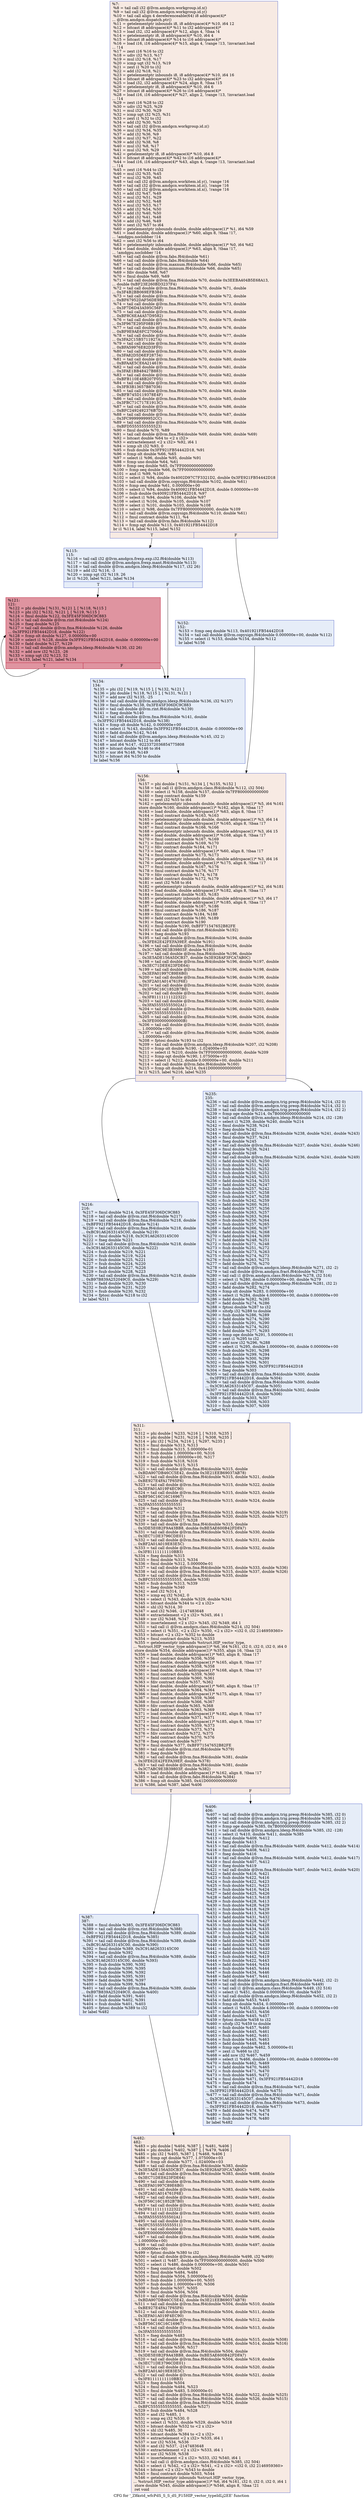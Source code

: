 digraph "CFG for '_Z8kstd_wfcPdS_S_S_dS_P15HIP_vector_typeIdLj2EE' function" {
	label="CFG for '_Z8kstd_wfcPdS_S_S_dS_P15HIP_vector_typeIdLj2EE' function";

	Node0x4628ff0 [shape=record,color="#3d50c3ff", style=filled, fillcolor="#eed0c070",label="{%7:\l  %8 = tail call i32 @llvm.amdgcn.workgroup.id.x()\l  %9 = tail call i32 @llvm.amdgcn.workgroup.id.y()\l  %10 = tail call align 4 dereferenceable(64) i8 addrspace(4)*\l... @llvm.amdgcn.dispatch.ptr()\l  %11 = getelementptr inbounds i8, i8 addrspace(4)* %10, i64 12\l  %12 = bitcast i8 addrspace(4)* %11 to i32 addrspace(4)*\l  %13 = load i32, i32 addrspace(4)* %12, align 4, !tbaa !4\l  %14 = getelementptr i8, i8 addrspace(4)* %10, i64 4\l  %15 = bitcast i8 addrspace(4)* %14 to i16 addrspace(4)*\l  %16 = load i16, i16 addrspace(4)* %15, align 4, !range !13, !invariant.load\l... !14\l  %17 = zext i16 %16 to i32\l  %18 = udiv i32 %13, %17\l  %19 = mul i32 %18, %17\l  %20 = icmp ugt i32 %13, %19\l  %21 = zext i1 %20 to i32\l  %22 = add i32 %18, %21\l  %23 = getelementptr inbounds i8, i8 addrspace(4)* %10, i64 16\l  %24 = bitcast i8 addrspace(4)* %23 to i32 addrspace(4)*\l  %25 = load i32, i32 addrspace(4)* %24, align 8, !tbaa !15\l  %26 = getelementptr i8, i8 addrspace(4)* %10, i64 6\l  %27 = bitcast i8 addrspace(4)* %26 to i16 addrspace(4)*\l  %28 = load i16, i16 addrspace(4)* %27, align 2, !range !13, !invariant.load\l... !14\l  %29 = zext i16 %28 to i32\l  %30 = udiv i32 %25, %29\l  %31 = mul i32 %30, %29\l  %32 = icmp ugt i32 %25, %31\l  %33 = zext i1 %32 to i32\l  %34 = add i32 %30, %33\l  %35 = tail call i32 @llvm.amdgcn.workgroup.id.z()\l  %36 = mul i32 %34, %35\l  %37 = add i32 %36, %9\l  %38 = mul i32 %37, %22\l  %39 = add i32 %38, %8\l  %40 = mul i32 %8, %17\l  %41 = mul i32 %9, %29\l  %42 = getelementptr i8, i8 addrspace(4)* %10, i64 8\l  %43 = bitcast i8 addrspace(4)* %42 to i16 addrspace(4)*\l  %44 = load i16, i16 addrspace(4)* %43, align 4, !range !13, !invariant.load\l... !14\l  %45 = zext i16 %44 to i32\l  %46 = mul i32 %35, %45\l  %47 = mul i32 %39, %45\l  %48 = tail call i32 @llvm.amdgcn.workitem.id.y(), !range !16\l  %49 = tail call i32 @llvm.amdgcn.workitem.id.z(), !range !16\l  %50 = tail call i32 @llvm.amdgcn.workitem.id.x(), !range !16\l  %51 = add i32 %47, %49\l  %52 = mul i32 %51, %29\l  %53 = add i32 %52, %48\l  %54 = mul i32 %53, %17\l  %55 = add i32 %54, %50\l  %56 = add i32 %40, %50\l  %57 = add i32 %41, %48\l  %58 = add i32 %46, %49\l  %59 = sext i32 %57 to i64\l  %60 = getelementptr inbounds double, double addrspace(1)* %1, i64 %59\l  %61 = load double, double addrspace(1)* %60, align 8, !tbaa !17,\l... !amdgpu.noclobber !14\l  %62 = sext i32 %56 to i64\l  %63 = getelementptr inbounds double, double addrspace(1)* %0, i64 %62\l  %64 = load double, double addrspace(1)* %63, align 8, !tbaa !17,\l... !amdgpu.noclobber !14\l  %65 = tail call double @llvm.fabs.f64(double %61)\l  %66 = tail call double @llvm.fabs.f64(double %64)\l  %67 = tail call double @llvm.maxnum.f64(double %66, double %65)\l  %68 = tail call double @llvm.minnum.f64(double %66, double %65)\l  %69 = fdiv double %68, %67\l  %70 = fmul double %69, %69\l  %71 = tail call double @llvm.fma.f64(double %70, double 0x3EEBA404B5E68A13,\l... double 0xBF23E260BD3237F4)\l  %72 = tail call double @llvm.fma.f64(double %70, double %71, double\l... 0x3F4B2BB069EFB384)\l  %73 = tail call double @llvm.fma.f64(double %70, double %72, double\l... 0xBF67952DAF56DE9B)\l  %74 = tail call double @llvm.fma.f64(double %70, double %73, double\l... 0x3F7D6D43A595C56F)\l  %75 = tail call double @llvm.fma.f64(double %70, double %74, double\l... 0xBF8C6EA4A57D9582)\l  %76 = tail call double @llvm.fma.f64(double %70, double %75, double\l... 0x3F967E295F08B19F)\l  %77 = tail call double @llvm.fma.f64(double %70, double %76, double\l... 0xBF9E9AE6FC27006A)\l  %78 = tail call double @llvm.fma.f64(double %70, double %77, double\l... 0x3FA2C15B5711927A)\l  %79 = tail call double @llvm.fma.f64(double %70, double %78, double\l... 0xBFA59976E82D3FF0)\l  %80 = tail call double @llvm.fma.f64(double %70, double %79, double\l... 0x3FA82D5D6EF28734)\l  %81 = tail call double @llvm.fma.f64(double %70, double %80, double\l... 0xBFAAE5CE6A214619)\l  %82 = tail call double @llvm.fma.f64(double %70, double %81, double\l... 0x3FAE1BB48427B883)\l  %83 = tail call double @llvm.fma.f64(double %70, double %82, double\l... 0xBFB110E48B207F05)\l  %84 = tail call double @llvm.fma.f64(double %70, double %83, double\l... 0x3FB3B13657B87036)\l  %85 = tail call double @llvm.fma.f64(double %70, double %84, double\l... 0xBFB745D119378E4F)\l  %86 = tail call double @llvm.fma.f64(double %70, double %85, double\l... 0x3FBC71C717E1913C)\l  %87 = tail call double @llvm.fma.f64(double %70, double %86, double\l... 0xBFC2492492376B7D)\l  %88 = tail call double @llvm.fma.f64(double %70, double %87, double\l... 0x3FC99999999952CC)\l  %89 = tail call double @llvm.fma.f64(double %70, double %88, double\l... 0xBFD5555555555523)\l  %90 = fmul double %70, %89\l  %91 = tail call double @llvm.fma.f64(double %69, double %90, double %69)\l  %92 = bitcast double %64 to \<2 x i32\>\l  %93 = extractelement \<2 x i32\> %92, i64 1\l  %94 = icmp slt i32 %93, 0\l  %95 = fsub double 0x3FF921FB54442D18, %91\l  %96 = fcmp olt double %66, %65\l  %97 = select i1 %96, double %95, double %91\l  %98 = fcmp uno double %64, %61\l  %99 = fcmp oeq double %65, 0x7FF0000000000000\l  %100 = fcmp oeq double %66, 0x7FF0000000000000\l  %101 = and i1 %99, %100\l  %102 = select i1 %94, double 0x4002D97C7F3321D2, double 0x3FE921FB54442D18\l  %103 = tail call double @llvm.copysign.f64(double %102, double %61)\l  %104 = fcmp oeq double %61, 0.000000e+00\l  %105 = select i1 %94, double 0x400921FB54442D18, double 0.000000e+00\l  %106 = fsub double 0x400921FB54442D18, %97\l  %107 = select i1 %94, double %106, double %97\l  %108 = select i1 %104, double %105, double %107\l  %109 = select i1 %101, double %103, double %108\l  %110 = select i1 %98, double 0x7FF8000000000000, double %109\l  %111 = tail call double @llvm.copysign.f64(double %110, double %61)\l  %112 = fmul contract double %111, %4\l  %113 = tail call double @llvm.fabs.f64(double %112)\l  %114 = fcmp ogt double %113, 0x401921FB54442D18\l  br i1 %114, label %115, label %152\l|{<s0>T|<s1>F}}"];
	Node0x4628ff0:s0 -> Node0x4634100;
	Node0x4628ff0:s1 -> Node0x4634190;
	Node0x4634100 [shape=record,color="#3d50c3ff", style=filled, fillcolor="#c7d7f070",label="{%115:\l115:                                              \l  %116 = tail call i32 @llvm.amdgcn.frexp.exp.i32.f64(double %113)\l  %117 = tail call double @llvm.amdgcn.frexp.mant.f64(double %113)\l  %118 = tail call double @llvm.amdgcn.ldexp.f64(double %117, i32 26)\l  %119 = add i32 %116, -3\l  %120 = icmp sgt i32 %119, 26\l  br i1 %120, label %121, label %134\l|{<s0>T|<s1>F}}"];
	Node0x4634100:s0 -> Node0x4634a60;
	Node0x4634100:s1 -> Node0x4634af0;
	Node0x4634a60 [shape=record,color="#b70d28ff", style=filled, fillcolor="#b70d2870",label="{%121:\l121:                                              \l  %122 = phi double [ %131, %121 ], [ %118, %115 ]\l  %123 = phi i32 [ %132, %121 ], [ %119, %115 ]\l  %124 = fmul double %122, 0x3FE45F306DC9C883\l  %125 = tail call double @llvm.rint.f64(double %124)\l  %126 = fneg double %125\l  %127 = tail call double @llvm.fma.f64(double %126, double\l... 0x3FF921FB54442D18, double %122)\l  %128 = fcmp olt double %127, 0.000000e+00\l  %129 = select i1 %128, double 0x3FF921FB54442D18, double -0.000000e+00\l  %130 = fadd double %127, %129\l  %131 = tail call double @llvm.amdgcn.ldexp.f64(double %130, i32 26)\l  %132 = add nsw i32 %123, -26\l  %133 = icmp ugt i32 %123, 52\l  br i1 %133, label %121, label %134\l|{<s0>T|<s1>F}}"];
	Node0x4634a60:s0 -> Node0x4634a60;
	Node0x4634a60:s1 -> Node0x4634af0;
	Node0x4634af0 [shape=record,color="#3d50c3ff", style=filled, fillcolor="#c7d7f070",label="{%134:\l134:                                              \l  %135 = phi i32 [ %119, %115 ], [ %132, %121 ]\l  %136 = phi double [ %118, %115 ], [ %131, %121 ]\l  %137 = add nsw i32 %135, -25\l  %138 = tail call double @llvm.amdgcn.ldexp.f64(double %136, i32 %137)\l  %139 = fmul double %138, 0x3FE45F306DC9C883\l  %140 = tail call double @llvm.rint.f64(double %139)\l  %141 = fneg double %140\l  %142 = tail call double @llvm.fma.f64(double %141, double\l... 0x3FF921FB54442D18, double %138)\l  %143 = fcmp olt double %142, 0.000000e+00\l  %144 = select i1 %143, double 0x3FF921FB54442D18, double -0.000000e+00\l  %145 = fadd double %142, %144\l  %146 = tail call double @llvm.amdgcn.ldexp.f64(double %145, i32 2)\l  %147 = bitcast double %112 to i64\l  %148 = and i64 %147, -9223372036854775808\l  %149 = bitcast double %146 to i64\l  %150 = xor i64 %148, %149\l  %151 = bitcast i64 %150 to double\l  br label %156\l}"];
	Node0x4634af0 -> Node0x4636850;
	Node0x4634190 [shape=record,color="#3d50c3ff", style=filled, fillcolor="#c7d7f070",label="{%152:\l152:                                              \l  %153 = fcmp oeq double %113, 0x401921FB54442D18\l  %154 = tail call double @llvm.copysign.f64(double 0.000000e+00, double %112)\l  %155 = select i1 %153, double %154, double %112\l  br label %156\l}"];
	Node0x4634190 -> Node0x4636850;
	Node0x4636850 [shape=record,color="#3d50c3ff", style=filled, fillcolor="#eed0c070",label="{%156:\l156:                                              \l  %157 = phi double [ %151, %134 ], [ %155, %152 ]\l  %158 = tail call i1 @llvm.amdgcn.class.f64(double %112, i32 504)\l  %159 = select i1 %158, double %157, double 0x7FF8000000000000\l  %160 = fneg contract double %159\l  %161 = sext i32 %55 to i64\l  %162 = getelementptr inbounds double, double addrspace(1)* %5, i64 %161\l  store double %160, double addrspace(1)* %162, align 8, !tbaa !17\l  %163 = load double, double addrspace(1)* %63, align 8, !tbaa !17\l  %164 = fmul contract double %163, %163\l  %165 = getelementptr inbounds double, double addrspace(1)* %3, i64 14\l  %166 = load double, double addrspace(1)* %165, align 8, !tbaa !17\l  %167 = fmul contract double %166, %166\l  %168 = getelementptr inbounds double, double addrspace(1)* %3, i64 15\l  %169 = load double, double addrspace(1)* %168, align 8, !tbaa !17\l  %170 = fmul contract double %167, %169\l  %171 = fmul contract double %169, %170\l  %172 = fdiv contract double %164, %171\l  %173 = load double, double addrspace(1)* %60, align 8, !tbaa !17\l  %174 = fmul contract double %173, %173\l  %175 = getelementptr inbounds double, double addrspace(1)* %3, i64 16\l  %176 = load double, double addrspace(1)* %175, align 8, !tbaa !17\l  %177 = fmul contract double %167, %176\l  %178 = fmul contract double %176, %177\l  %179 = fdiv contract double %174, %178\l  %180 = fadd contract double %172, %179\l  %181 = sext i32 %58 to i64\l  %182 = getelementptr inbounds double, double addrspace(1)* %2, i64 %181\l  %183 = load double, double addrspace(1)* %182, align 8, !tbaa !17\l  %184 = fmul contract double %183, %183\l  %185 = getelementptr inbounds double, double addrspace(1)* %3, i64 17\l  %186 = load double, double addrspace(1)* %185, align 8, !tbaa !17\l  %187 = fmul contract double %167, %186\l  %188 = fmul contract double %186, %187\l  %189 = fdiv contract double %184, %188\l  %190 = fadd contract double %180, %189\l  %191 = fneg contract double %190\l  %192 = fmul double %190, 0xBFF71547652B82FE\l  %193 = tail call double @llvm.rint.f64(double %192)\l  %194 = fneg double %193\l  %195 = tail call double @llvm.fma.f64(double %194, double\l... 0x3FE62E42FEFA39EF, double %191)\l  %196 = tail call double @llvm.fma.f64(double %194, double\l... 0x3C7ABC9E3B39803F, double %195)\l  %197 = tail call double @llvm.fma.f64(double %196, double\l... 0x3E5ADE156A5DCB37, double 0x3E928AF3FCA7AB0C)\l  %198 = tail call double @llvm.fma.f64(double %196, double %197, double\l... 0x3EC71DEE623FDE64)\l  %199 = tail call double @llvm.fma.f64(double %196, double %198, double\l... 0x3EFA01997C89E6B0)\l  %200 = tail call double @llvm.fma.f64(double %196, double %199, double\l... 0x3F2A01A014761F6E)\l  %201 = tail call double @llvm.fma.f64(double %196, double %200, double\l... 0x3F56C16C1852B7B0)\l  %202 = tail call double @llvm.fma.f64(double %196, double %201, double\l... 0x3F81111111122322)\l  %203 = tail call double @llvm.fma.f64(double %196, double %202, double\l... 0x3FA55555555502A1)\l  %204 = tail call double @llvm.fma.f64(double %196, double %203, double\l... 0x3FC5555555555511)\l  %205 = tail call double @llvm.fma.f64(double %196, double %204, double\l... 0x3FE000000000000B)\l  %206 = tail call double @llvm.fma.f64(double %196, double %205, double\l... 1.000000e+00)\l  %207 = tail call double @llvm.fma.f64(double %196, double %206, double\l... 1.000000e+00)\l  %208 = fptosi double %193 to i32\l  %209 = tail call double @llvm.amdgcn.ldexp.f64(double %207, i32 %208)\l  %210 = fcmp olt double %190, -1.024000e+03\l  %211 = select i1 %210, double 0x7FF0000000000000, double %209\l  %212 = fcmp ogt double %190, 1.075000e+03\l  %213 = select i1 %212, double 0.000000e+00, double %211\l  %214 = tail call double @llvm.fabs.f64(double %160)\l  %215 = fcmp olt double %214, 0x41D0000000000000\l  br i1 %215, label %216, label %235\l|{<s0>T|<s1>F}}"];
	Node0x4636850:s0 -> Node0x4639c10;
	Node0x4636850:s1 -> Node0x4639ca0;
	Node0x4639c10 [shape=record,color="#3d50c3ff", style=filled, fillcolor="#c7d7f070",label="{%216:\l216:                                              \l  %217 = fmul double %214, 0x3FE45F306DC9C883\l  %218 = tail call double @llvm.rint.f64(double %217)\l  %219 = tail call double @llvm.fma.f64(double %218, double\l... 0xBFF921FB54442D18, double %214)\l  %220 = tail call double @llvm.fma.f64(double %218, double\l... 0xBC91A62633145C00, double %219)\l  %221 = fmul double %218, 0x3C91A62633145C00\l  %222 = fneg double %221\l  %223 = tail call double @llvm.fma.f64(double %218, double\l... 0x3C91A62633145C00, double %222)\l  %224 = fsub double %219, %221\l  %225 = fsub double %219, %224\l  %226 = fsub double %225, %221\l  %227 = fsub double %224, %220\l  %228 = fadd double %227, %226\l  %229 = fsub double %228, %223\l  %230 = tail call double @llvm.fma.f64(double %218, double\l... 0xB97B839A252049C0, double %229)\l  %231 = fadd double %220, %230\l  %232 = fsub double %231, %220\l  %233 = fsub double %230, %232\l  %234 = fptosi double %218 to i32\l  br label %311\l}"];
	Node0x4639c10 -> Node0x463b590;
	Node0x4639ca0 [shape=record,color="#3d50c3ff", style=filled, fillcolor="#c7d7f070",label="{%235:\l235:                                              \l  %236 = tail call double @llvm.amdgcn.trig.preop.f64(double %214, i32 0)\l  %237 = tail call double @llvm.amdgcn.trig.preop.f64(double %214, i32 1)\l  %238 = tail call double @llvm.amdgcn.trig.preop.f64(double %214, i32 2)\l  %239 = fcmp oge double %214, 0x7B00000000000000\l  %240 = tail call double @llvm.amdgcn.ldexp.f64(double %214, i32 -128)\l  %241 = select i1 %239, double %240, double %214\l  %242 = fmul double %238, %241\l  %243 = fneg double %242\l  %244 = tail call double @llvm.fma.f64(double %238, double %241, double %243)\l  %245 = fmul double %237, %241\l  %246 = fneg double %245\l  %247 = tail call double @llvm.fma.f64(double %237, double %241, double %246)\l  %248 = fmul double %236, %241\l  %249 = fneg double %248\l  %250 = tail call double @llvm.fma.f64(double %236, double %241, double %249)\l  %251 = fadd double %245, %250\l  %252 = fsub double %251, %245\l  %253 = fsub double %251, %252\l  %254 = fsub double %250, %252\l  %255 = fsub double %245, %253\l  %256 = fadd double %254, %255\l  %257 = fadd double %242, %247\l  %258 = fsub double %257, %242\l  %259 = fsub double %257, %258\l  %260 = fsub double %247, %258\l  %261 = fsub double %242, %259\l  %262 = fadd double %260, %261\l  %263 = fadd double %257, %256\l  %264 = fsub double %263, %257\l  %265 = fsub double %263, %264\l  %266 = fsub double %256, %264\l  %267 = fsub double %257, %265\l  %268 = fadd double %266, %267\l  %269 = fadd double %262, %268\l  %270 = fadd double %244, %269\l  %271 = fadd double %248, %251\l  %272 = fsub double %271, %248\l  %273 = fsub double %251, %272\l  %274 = fadd double %273, %263\l  %275 = fsub double %274, %273\l  %276 = fsub double %263, %275\l  %277 = fadd double %276, %270\l  %278 = tail call double @llvm.amdgcn.ldexp.f64(double %271, i32 -2)\l  %279 = tail call double @llvm.amdgcn.fract.f64(double %278)\l  %280 = tail call i1 @llvm.amdgcn.class.f64(double %278, i32 516)\l  %281 = select i1 %280, double 0.000000e+00, double %279\l  %282 = tail call double @llvm.amdgcn.ldexp.f64(double %281, i32 2)\l  %283 = fadd double %282, %274\l  %284 = fcmp olt double %283, 0.000000e+00\l  %285 = select i1 %284, double 4.000000e+00, double 0.000000e+00\l  %286 = fadd double %282, %285\l  %287 = fadd double %274, %286\l  %288 = fptosi double %287 to i32\l  %289 = sitofp i32 %288 to double\l  %290 = fsub double %286, %289\l  %291 = fadd double %274, %290\l  %292 = fsub double %291, %290\l  %293 = fsub double %274, %292\l  %294 = fadd double %277, %293\l  %295 = fcmp oge double %291, 5.000000e-01\l  %296 = zext i1 %295 to i32\l  %297 = add nsw i32 %296, %288\l  %298 = select i1 %295, double 1.000000e+00, double 0.000000e+00\l  %299 = fsub double %291, %298\l  %300 = fadd double %299, %294\l  %301 = fsub double %300, %299\l  %302 = fsub double %294, %301\l  %303 = fmul double %300, 0x3FF921FB54442D18\l  %304 = fneg double %303\l  %305 = tail call double @llvm.fma.f64(double %300, double\l... 0x3FF921FB54442D18, double %304)\l  %306 = tail call double @llvm.fma.f64(double %300, double\l... 0x3C91A62633145C07, double %305)\l  %307 = tail call double @llvm.fma.f64(double %302, double\l... 0x3FF921FB54442D18, double %306)\l  %308 = fadd double %303, %307\l  %309 = fsub double %308, %303\l  %310 = fsub double %307, %309\l  br label %311\l}"];
	Node0x4639ca0 -> Node0x463b590;
	Node0x463b590 [shape=record,color="#3d50c3ff", style=filled, fillcolor="#eed0c070",label="{%311:\l311:                                              \l  %312 = phi double [ %233, %216 ], [ %310, %235 ]\l  %313 = phi double [ %231, %216 ], [ %308, %235 ]\l  %314 = phi i32 [ %234, %216 ], [ %297, %235 ]\l  %315 = fmul double %313, %313\l  %316 = fmul double %315, 5.000000e-01\l  %317 = fsub double 1.000000e+00, %316\l  %318 = fsub double 1.000000e+00, %317\l  %319 = fsub double %318, %316\l  %320 = fmul double %315, %315\l  %321 = tail call double @llvm.fma.f64(double %315, double\l... 0xBDA907DB46CC5E42, double 0x3E21EEB69037AB78)\l  %322 = tail call double @llvm.fma.f64(double %315, double %321, double\l... 0xBE927E4FA17F65F6)\l  %323 = tail call double @llvm.fma.f64(double %315, double %322, double\l... 0x3EFA01A019F4EC90)\l  %324 = tail call double @llvm.fma.f64(double %315, double %323, double\l... 0xBF56C16C16C16967)\l  %325 = tail call double @llvm.fma.f64(double %315, double %324, double\l... 0x3FA5555555555555)\l  %326 = fneg double %312\l  %327 = tail call double @llvm.fma.f64(double %313, double %326, double %319)\l  %328 = tail call double @llvm.fma.f64(double %320, double %325, double %327)\l  %329 = fadd double %317, %328\l  %330 = tail call double @llvm.fma.f64(double %315, double\l... 0x3DE5E0B2F9A43BB8, double 0xBE5AE600B42FDFA7)\l  %331 = tail call double @llvm.fma.f64(double %315, double %330, double\l... 0x3EC71DE3796CDE01)\l  %332 = tail call double @llvm.fma.f64(double %315, double %331, double\l... 0xBF2A01A019E83E5C)\l  %333 = tail call double @llvm.fma.f64(double %315, double %332, double\l... 0x3F81111111110BB3)\l  %334 = fneg double %315\l  %335 = fmul double %313, %334\l  %336 = fmul double %312, 5.000000e-01\l  %337 = tail call double @llvm.fma.f64(double %335, double %333, double %336)\l  %338 = tail call double @llvm.fma.f64(double %315, double %337, double %326)\l  %339 = tail call double @llvm.fma.f64(double %335, double\l... 0xBFC5555555555555, double %338)\l  %340 = fsub double %313, %339\l  %341 = fneg double %340\l  %342 = and i32 %314, 1\l  %343 = icmp eq i32 %342, 0\l  %344 = select i1 %343, double %329, double %341\l  %345 = bitcast double %344 to \<2 x i32\>\l  %346 = shl i32 %314, 30\l  %347 = and i32 %346, -2147483648\l  %348 = extractelement \<2 x i32\> %345, i64 1\l  %349 = xor i32 %348, %347\l  %350 = insertelement \<2 x i32\> %345, i32 %349, i64 1\l  %351 = tail call i1 @llvm.amdgcn.class.f64(double %214, i32 504)\l  %352 = select i1 %351, \<2 x i32\> %350, \<2 x i32\> \<i32 0, i32 2146959360\>\l  %353 = bitcast \<2 x i32\> %352 to double\l  %354 = fmul contract double %213, %353\l  %355 = getelementptr inbounds %struct.HIP_vector_type,\l... %struct.HIP_vector_type addrspace(1)* %6, i64 %161, i32 0, i32 0, i32 0, i64 0\l  store double %354, double addrspace(1)* %355, align 16, !tbaa !21\l  %356 = load double, double addrspace(1)* %63, align 8, !tbaa !17\l  %357 = fmul contract double %356, %356\l  %358 = load double, double addrspace(1)* %165, align 8, !tbaa !17\l  %359 = fmul contract double %358, %358\l  %360 = load double, double addrspace(1)* %168, align 8, !tbaa !17\l  %361 = fmul contract double %359, %360\l  %362 = fmul contract double %360, %361\l  %363 = fdiv contract double %357, %362\l  %364 = load double, double addrspace(1)* %60, align 8, !tbaa !17\l  %365 = fmul contract double %364, %364\l  %366 = load double, double addrspace(1)* %175, align 8, !tbaa !17\l  %367 = fmul contract double %359, %366\l  %368 = fmul contract double %366, %367\l  %369 = fdiv contract double %365, %368\l  %370 = fadd contract double %363, %369\l  %371 = load double, double addrspace(1)* %182, align 8, !tbaa !17\l  %372 = fmul contract double %371, %371\l  %373 = load double, double addrspace(1)* %185, align 8, !tbaa !17\l  %374 = fmul contract double %359, %373\l  %375 = fmul contract double %373, %374\l  %376 = fdiv contract double %372, %375\l  %377 = fadd contract double %370, %376\l  %378 = fneg contract double %377\l  %379 = fmul double %377, 0xBFF71547652B82FE\l  %380 = tail call double @llvm.rint.f64(double %379)\l  %381 = fneg double %380\l  %382 = tail call double @llvm.fma.f64(double %381, double\l... 0x3FE62E42FEFA39EF, double %378)\l  %383 = tail call double @llvm.fma.f64(double %381, double\l... 0x3C7ABC9E3B39803F, double %382)\l  %384 = load double, double addrspace(1)* %162, align 8, !tbaa !17\l  %385 = tail call double @llvm.fabs.f64(double %384)\l  %386 = fcmp olt double %385, 0x41D0000000000000\l  br i1 %386, label %387, label %406\l|{<s0>T|<s1>F}}"];
	Node0x463b590:s0 -> Node0x4642fa0;
	Node0x463b590:s1 -> Node0x4643030;
	Node0x4642fa0 [shape=record,color="#3d50c3ff", style=filled, fillcolor="#c7d7f070",label="{%387:\l387:                                              \l  %388 = fmul double %385, 0x3FE45F306DC9C883\l  %389 = tail call double @llvm.rint.f64(double %388)\l  %390 = tail call double @llvm.fma.f64(double %389, double\l... 0xBFF921FB54442D18, double %385)\l  %391 = tail call double @llvm.fma.f64(double %389, double\l... 0xBC91A62633145C00, double %390)\l  %392 = fmul double %389, 0x3C91A62633145C00\l  %393 = fneg double %392\l  %394 = tail call double @llvm.fma.f64(double %389, double\l... 0x3C91A62633145C00, double %393)\l  %395 = fsub double %390, %392\l  %396 = fsub double %390, %395\l  %397 = fsub double %396, %392\l  %398 = fsub double %395, %391\l  %399 = fadd double %398, %397\l  %400 = fsub double %399, %394\l  %401 = tail call double @llvm.fma.f64(double %389, double\l... 0xB97B839A252049C0, double %400)\l  %402 = fadd double %391, %401\l  %403 = fsub double %402, %391\l  %404 = fsub double %401, %403\l  %405 = fptosi double %389 to i32\l  br label %482\l}"];
	Node0x4642fa0 -> Node0x4643e30;
	Node0x4643030 [shape=record,color="#3d50c3ff", style=filled, fillcolor="#c7d7f070",label="{%406:\l406:                                              \l  %407 = tail call double @llvm.amdgcn.trig.preop.f64(double %385, i32 0)\l  %408 = tail call double @llvm.amdgcn.trig.preop.f64(double %385, i32 1)\l  %409 = tail call double @llvm.amdgcn.trig.preop.f64(double %385, i32 2)\l  %410 = fcmp oge double %385, 0x7B00000000000000\l  %411 = tail call double @llvm.amdgcn.ldexp.f64(double %385, i32 -128)\l  %412 = select i1 %410, double %411, double %385\l  %413 = fmul double %409, %412\l  %414 = fneg double %413\l  %415 = tail call double @llvm.fma.f64(double %409, double %412, double %414)\l  %416 = fmul double %408, %412\l  %417 = fneg double %416\l  %418 = tail call double @llvm.fma.f64(double %408, double %412, double %417)\l  %419 = fmul double %407, %412\l  %420 = fneg double %419\l  %421 = tail call double @llvm.fma.f64(double %407, double %412, double %420)\l  %422 = fadd double %416, %421\l  %423 = fsub double %422, %416\l  %424 = fsub double %422, %423\l  %425 = fsub double %421, %423\l  %426 = fsub double %416, %424\l  %427 = fadd double %425, %426\l  %428 = fadd double %413, %418\l  %429 = fsub double %428, %413\l  %430 = fsub double %428, %429\l  %431 = fsub double %418, %429\l  %432 = fsub double %413, %430\l  %433 = fadd double %431, %432\l  %434 = fadd double %428, %427\l  %435 = fsub double %434, %428\l  %436 = fsub double %434, %435\l  %437 = fsub double %427, %435\l  %438 = fsub double %428, %436\l  %439 = fadd double %437, %438\l  %440 = fadd double %433, %439\l  %441 = fadd double %415, %440\l  %442 = fadd double %419, %422\l  %443 = fsub double %442, %419\l  %444 = fsub double %422, %443\l  %445 = fadd double %444, %434\l  %446 = fsub double %445, %444\l  %447 = fsub double %434, %446\l  %448 = fadd double %447, %441\l  %449 = tail call double @llvm.amdgcn.ldexp.f64(double %442, i32 -2)\l  %450 = tail call double @llvm.amdgcn.fract.f64(double %449)\l  %451 = tail call i1 @llvm.amdgcn.class.f64(double %449, i32 516)\l  %452 = select i1 %451, double 0.000000e+00, double %450\l  %453 = tail call double @llvm.amdgcn.ldexp.f64(double %452, i32 2)\l  %454 = fadd double %453, %445\l  %455 = fcmp olt double %454, 0.000000e+00\l  %456 = select i1 %455, double 4.000000e+00, double 0.000000e+00\l  %457 = fadd double %453, %456\l  %458 = fadd double %445, %457\l  %459 = fptosi double %458 to i32\l  %460 = sitofp i32 %459 to double\l  %461 = fsub double %457, %460\l  %462 = fadd double %445, %461\l  %463 = fsub double %462, %461\l  %464 = fsub double %445, %463\l  %465 = fadd double %448, %464\l  %466 = fcmp oge double %462, 5.000000e-01\l  %467 = zext i1 %466 to i32\l  %468 = add nsw i32 %467, %459\l  %469 = select i1 %466, double 1.000000e+00, double 0.000000e+00\l  %470 = fsub double %462, %469\l  %471 = fadd double %470, %465\l  %472 = fsub double %471, %470\l  %473 = fsub double %465, %472\l  %474 = fmul double %471, 0x3FF921FB54442D18\l  %475 = fneg double %474\l  %476 = tail call double @llvm.fma.f64(double %471, double\l... 0x3FF921FB54442D18, double %475)\l  %477 = tail call double @llvm.fma.f64(double %471, double\l... 0x3C91A62633145C07, double %476)\l  %478 = tail call double @llvm.fma.f64(double %473, double\l... 0x3FF921FB54442D18, double %477)\l  %479 = fadd double %474, %478\l  %480 = fsub double %479, %474\l  %481 = fsub double %478, %480\l  br label %482\l}"];
	Node0x4643030 -> Node0x4643e30;
	Node0x4643e30 [shape=record,color="#3d50c3ff", style=filled, fillcolor="#eed0c070",label="{%482:\l482:                                              \l  %483 = phi double [ %404, %387 ], [ %481, %406 ]\l  %484 = phi double [ %402, %387 ], [ %479, %406 ]\l  %485 = phi i32 [ %405, %387 ], [ %468, %406 ]\l  %486 = fcmp ogt double %377, 1.075000e+03\l  %487 = fcmp olt double %377, -1.024000e+03\l  %488 = tail call double @llvm.fma.f64(double %383, double\l... 0x3E5ADE156A5DCB37, double 0x3E928AF3FCA7AB0C)\l  %489 = tail call double @llvm.fma.f64(double %383, double %488, double\l... 0x3EC71DEE623FDE64)\l  %490 = tail call double @llvm.fma.f64(double %383, double %489, double\l... 0x3EFA01997C89E6B0)\l  %491 = tail call double @llvm.fma.f64(double %383, double %490, double\l... 0x3F2A01A014761F6E)\l  %492 = tail call double @llvm.fma.f64(double %383, double %491, double\l... 0x3F56C16C1852B7B0)\l  %493 = tail call double @llvm.fma.f64(double %383, double %492, double\l... 0x3F81111111122322)\l  %494 = tail call double @llvm.fma.f64(double %383, double %493, double\l... 0x3FA55555555502A1)\l  %495 = tail call double @llvm.fma.f64(double %383, double %494, double\l... 0x3FC5555555555511)\l  %496 = tail call double @llvm.fma.f64(double %383, double %495, double\l... 0x3FE000000000000B)\l  %497 = tail call double @llvm.fma.f64(double %383, double %496, double\l... 1.000000e+00)\l  %498 = tail call double @llvm.fma.f64(double %383, double %497, double\l... 1.000000e+00)\l  %499 = fptosi double %380 to i32\l  %500 = tail call double @llvm.amdgcn.ldexp.f64(double %498, i32 %499)\l  %501 = select i1 %487, double 0x7FF0000000000000, double %500\l  %502 = select i1 %486, double 0.000000e+00, double %501\l  %503 = fneg contract double %502\l  %504 = fmul double %484, %484\l  %505 = fmul double %504, 5.000000e-01\l  %506 = fsub double 1.000000e+00, %505\l  %507 = fsub double 1.000000e+00, %506\l  %508 = fsub double %507, %505\l  %509 = fmul double %504, %504\l  %510 = tail call double @llvm.fma.f64(double %504, double\l... 0xBDA907DB46CC5E42, double 0x3E21EEB69037AB78)\l  %511 = tail call double @llvm.fma.f64(double %504, double %510, double\l... 0xBE927E4FA17F65F6)\l  %512 = tail call double @llvm.fma.f64(double %504, double %511, double\l... 0x3EFA01A019F4EC90)\l  %513 = tail call double @llvm.fma.f64(double %504, double %512, double\l... 0xBF56C16C16C16967)\l  %514 = tail call double @llvm.fma.f64(double %504, double %513, double\l... 0x3FA5555555555555)\l  %515 = fneg double %483\l  %516 = tail call double @llvm.fma.f64(double %484, double %515, double %508)\l  %517 = tail call double @llvm.fma.f64(double %509, double %514, double %516)\l  %518 = fadd double %506, %517\l  %519 = tail call double @llvm.fma.f64(double %504, double\l... 0x3DE5E0B2F9A43BB8, double 0xBE5AE600B42FDFA7)\l  %520 = tail call double @llvm.fma.f64(double %504, double %519, double\l... 0x3EC71DE3796CDE01)\l  %521 = tail call double @llvm.fma.f64(double %504, double %520, double\l... 0xBF2A01A019E83E5C)\l  %522 = tail call double @llvm.fma.f64(double %504, double %521, double\l... 0x3F81111111110BB3)\l  %523 = fneg double %504\l  %524 = fmul double %484, %523\l  %525 = fmul double %483, 5.000000e-01\l  %526 = tail call double @llvm.fma.f64(double %524, double %522, double %525)\l  %527 = tail call double @llvm.fma.f64(double %504, double %526, double %515)\l  %528 = tail call double @llvm.fma.f64(double %524, double\l... 0xBFC5555555555555, double %527)\l  %529 = fsub double %484, %528\l  %530 = and i32 %485, 1\l  %531 = icmp eq i32 %530, 0\l  %532 = select i1 %531, double %529, double %518\l  %533 = bitcast double %532 to \<2 x i32\>\l  %534 = shl i32 %485, 30\l  %535 = bitcast double %384 to \<2 x i32\>\l  %536 = extractelement \<2 x i32\> %535, i64 1\l  %537 = xor i32 %534, %536\l  %538 = and i32 %537, -2147483648\l  %539 = extractelement \<2 x i32\> %533, i64 1\l  %540 = xor i32 %539, %538\l  %541 = insertelement \<2 x i32\> %533, i32 %540, i64 1\l  %542 = tail call i1 @llvm.amdgcn.class.f64(double %385, i32 504)\l  %543 = select i1 %542, \<2 x i32\> %541, \<2 x i32\> \<i32 0, i32 2146959360\>\l  %544 = bitcast \<2 x i32\> %543 to double\l  %545 = fmul contract double %503, %544\l  %546 = getelementptr inbounds %struct.HIP_vector_type,\l... %struct.HIP_vector_type addrspace(1)* %6, i64 %161, i32 0, i32 0, i32 0, i64 1\l  store double %545, double addrspace(1)* %546, align 8, !tbaa !21\l  ret void\l}"];
}
